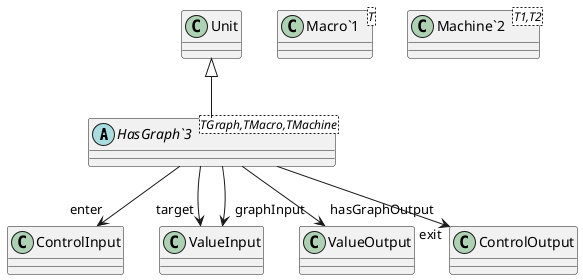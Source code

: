 @startuml
abstract class "HasGraph`3"<TGraph,TMacro,TMachine> {
}
class "Macro`1"<T> {
}
class "Machine`2"<T1,T2> {
}
Unit <|-- "HasGraph`3"
"HasGraph`3" --> "enter" ControlInput
"HasGraph`3" --> "target" ValueInput
"HasGraph`3" --> "graphInput" ValueInput
"HasGraph`3" --> "hasGraphOutput" ValueOutput
"HasGraph`3" --> "exit" ControlOutput
@enduml
